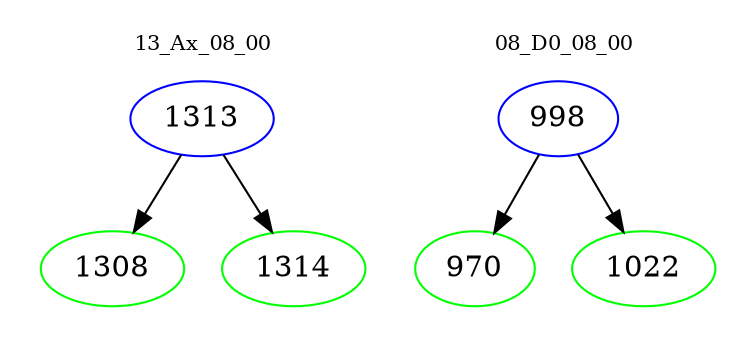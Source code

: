 digraph{
subgraph cluster_0 {
color = white
label = "13_Ax_08_00";
fontsize=10;
T0_1313 [label="1313", color="blue"]
T0_1313 -> T0_1308 [color="black"]
T0_1308 [label="1308", color="green"]
T0_1313 -> T0_1314 [color="black"]
T0_1314 [label="1314", color="green"]
}
subgraph cluster_1 {
color = white
label = "08_D0_08_00";
fontsize=10;
T1_998 [label="998", color="blue"]
T1_998 -> T1_970 [color="black"]
T1_970 [label="970", color="green"]
T1_998 -> T1_1022 [color="black"]
T1_1022 [label="1022", color="green"]
}
}
